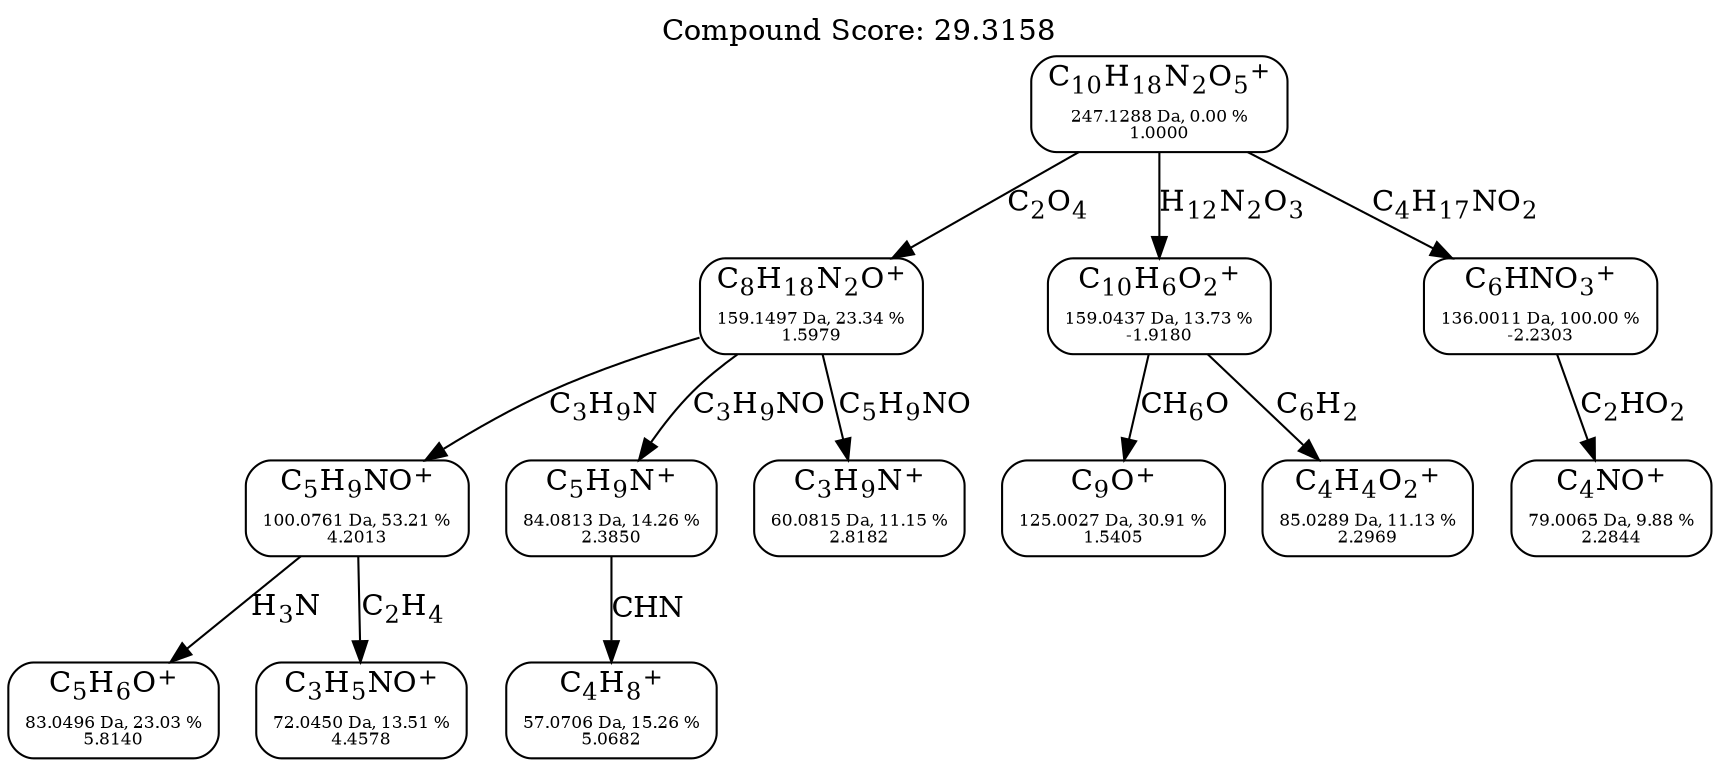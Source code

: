 strict digraph {
	node [shape=rect,style=rounded];
	labelloc="t";
	label="Compound Score: 29.3158";
	C10H19N2O5 [label=<C<SUB>10</SUB>H<SUB>18</SUB>N<SUB>2</SUB>O<SUB>5</SUB><SUP>+</SUP><FONT POINT-SIZE="8"><BR /> <BR />247.1288 Da, 0.00 %<BR />1.0000</FONT>>];
	C8H19N2O [label=<C<SUB>8</SUB>H<SUB>18</SUB>N<SUB>2</SUB>O<SUP>+</SUP><FONT POINT-SIZE="8"><BR /> <BR />159.1497 Da, 23.34 %<BR />1.5979</FONT>>];
	C10H7O2 [label=<C<SUB>10</SUB>H<SUB>6</SUB>O<SUB>2</SUB><SUP>+</SUP><FONT POINT-SIZE="8"><BR /> <BR />159.0437 Da, 13.73 %<BR />-1.9180</FONT>>];
	C6H2NO3 [label=<C<SUB>6</SUB>HNO<SUB>3</SUB><SUP>+</SUP><FONT POINT-SIZE="8"><BR /> <BR />136.0011 Da, 100.00 %<BR />-2.2303</FONT>>];
	C9HO [label=<C<SUB>9</SUB>O<SUP>+</SUP><FONT POINT-SIZE="8"><BR /> <BR />125.0027 Da, 30.91 %<BR />1.5405</FONT>>];
	C5H10NO [label=<C<SUB>5</SUB>H<SUB>9</SUB>NO<SUP>+</SUP><FONT POINT-SIZE="8"><BR /> <BR />100.0761 Da, 53.21 %<BR />4.2013</FONT>>];
	C4H5O2 [label=<C<SUB>4</SUB>H<SUB>4</SUB>O<SUB>2</SUB><SUP>+</SUP><FONT POINT-SIZE="8"><BR /> <BR />85.0289 Da, 11.13 %<BR />2.2969</FONT>>];
	C5H10N [label=<C<SUB>5</SUB>H<SUB>9</SUB>N<SUP>+</SUP><FONT POINT-SIZE="8"><BR /> <BR />84.0813 Da, 14.26 %<BR />2.3850</FONT>>];
	C5H7O [label=<C<SUB>5</SUB>H<SUB>6</SUB>O<SUP>+</SUP><FONT POINT-SIZE="8"><BR /> <BR />83.0496 Da, 23.03 %<BR />5.8140</FONT>>];
	C4HNO [label=<C<SUB>4</SUB>NO<SUP>+</SUP><FONT POINT-SIZE="8"><BR /> <BR />79.0065 Da, 9.88 %<BR />2.2844</FONT>>];
	C3H6NO [label=<C<SUB>3</SUB>H<SUB>5</SUB>NO<SUP>+</SUP><FONT POINT-SIZE="8"><BR /> <BR />72.0450 Da, 13.51 %<BR />4.4578</FONT>>];
	C3H10N [label=<C<SUB>3</SUB>H<SUB>9</SUB>N<SUP>+</SUP><FONT POINT-SIZE="8"><BR /> <BR />60.0815 Da, 11.15 %<BR />2.8182</FONT>>];
	C4H9 [label=<C<SUB>4</SUB>H<SUB>8</SUB><SUP>+</SUP><FONT POINT-SIZE="8"><BR /> <BR />57.0706 Da, 15.26 %<BR />5.0682</FONT>>];

	C10H19N2O5 -> C8H19N2O [label=<C<SUB>2</SUB>O<SUB>4</SUB>>];
	C10H19N2O5 -> C10H7O2 [label=<H<SUB>12</SUB>N<SUB>2</SUB>O<SUB>3</SUB>>];
	C10H19N2O5 -> C6H2NO3 [label=<C<SUB>4</SUB>H<SUB>17</SUB>NO<SUB>2</SUB>>];
	C10H7O2 -> C9HO [label=<CH<SUB>6</SUB>O>];
	C8H19N2O -> C5H10NO [label=<C<SUB>3</SUB>H<SUB>9</SUB>N>];
	C10H7O2 -> C4H5O2 [label=<C<SUB>6</SUB>H<SUB>2</SUB>>];
	C8H19N2O -> C5H10N [label=<C<SUB>3</SUB>H<SUB>9</SUB>NO>];
	C5H10NO -> C5H7O [label=<H<SUB>3</SUB>N>];
	C6H2NO3 -> C4HNO [label=<C<SUB>2</SUB>HO<SUB>2</SUB>>];
	C5H10NO -> C3H6NO [label=<C<SUB>2</SUB>H<SUB>4</SUB>>];
	C8H19N2O -> C3H10N [label=<C<SUB>5</SUB>H<SUB>9</SUB>NO>];
	C5H10N -> C4H9 [label=<CHN>];
}